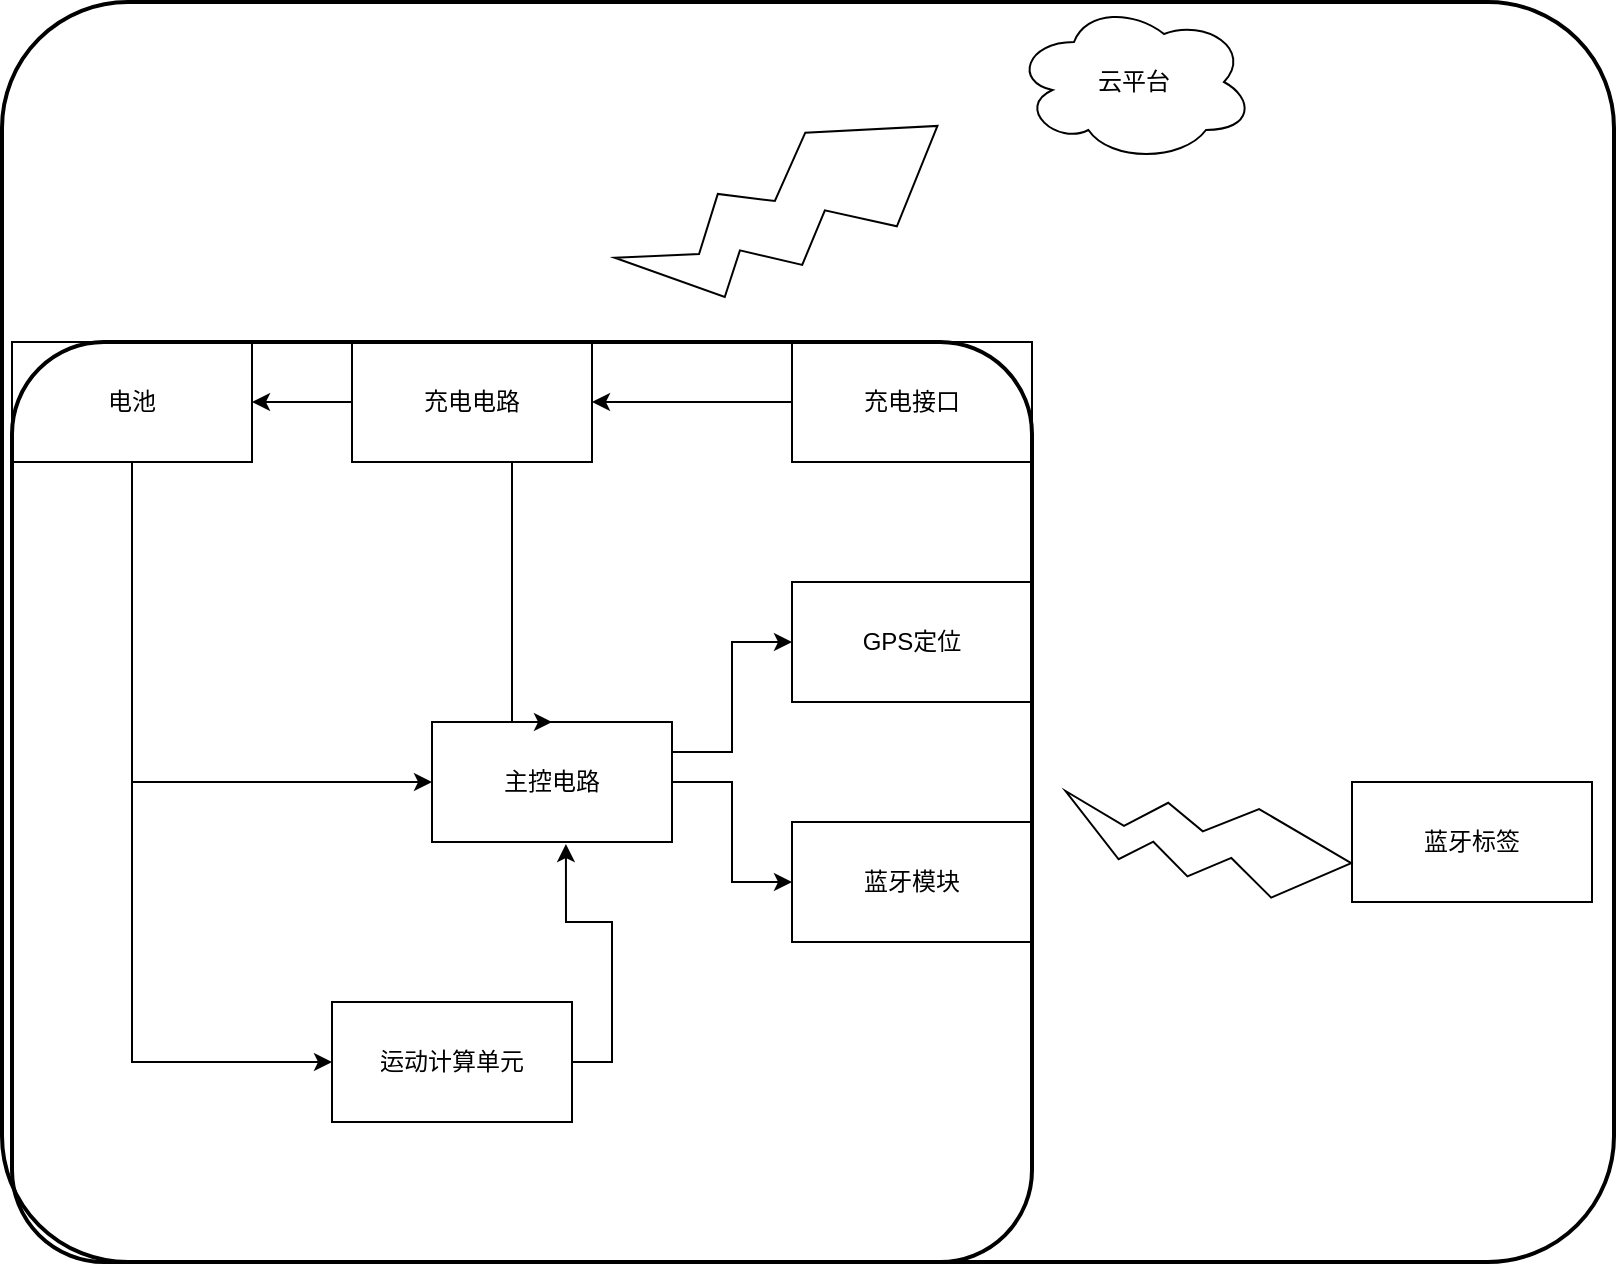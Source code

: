 <mxfile version="10.5.9" type="github"><diagram id="CO2UpJnOCzm3-Kburw2e" name="Page-1"><mxGraphModel dx="1264" dy="707" grid="1" gridSize="10" guides="1" tooltips="1" connect="1" arrows="1" fold="1" page="1" pageScale="1" pageWidth="827" pageHeight="1169" math="0" shadow="0"><root><mxCell id="0"/><mxCell id="1" parent="0"/><mxCell id="N_r7w7VCQJxED1TBG_zQ-5" style="edgeStyle=orthogonalEdgeStyle;rounded=0;orthogonalLoop=1;jettySize=auto;html=1;exitX=0.5;exitY=1;exitDx=0;exitDy=0;" edge="1" parent="1" source="N_r7w7VCQJxED1TBG_zQ-1" target="N_r7w7VCQJxED1TBG_zQ-10"><mxGeometry relative="1" as="geometry"><mxPoint x="160" y="490" as="targetPoint"/><Array as="points"><mxPoint x="80" y="450"/></Array></mxGeometry></mxCell><mxCell id="N_r7w7VCQJxED1TBG_zQ-12" style="edgeStyle=orthogonalEdgeStyle;rounded=0;orthogonalLoop=1;jettySize=auto;html=1;exitX=0.5;exitY=1;exitDx=0;exitDy=0;entryX=0;entryY=0.5;entryDx=0;entryDy=0;" edge="1" parent="1" source="N_r7w7VCQJxED1TBG_zQ-1" target="N_r7w7VCQJxED1TBG_zQ-11"><mxGeometry relative="1" as="geometry"/></mxCell><mxCell id="N_r7w7VCQJxED1TBG_zQ-1" value="电池" style="rounded=0;whiteSpace=wrap;html=1;" vertex="1" parent="1"><mxGeometry x="20" y="230" width="120" height="60" as="geometry"/></mxCell><mxCell id="N_r7w7VCQJxED1TBG_zQ-4" style="edgeStyle=orthogonalEdgeStyle;rounded=0;orthogonalLoop=1;jettySize=auto;html=1;exitX=0;exitY=0.5;exitDx=0;exitDy=0;entryX=1;entryY=0.5;entryDx=0;entryDy=0;" edge="1" parent="1" source="N_r7w7VCQJxED1TBG_zQ-2" target="N_r7w7VCQJxED1TBG_zQ-1"><mxGeometry relative="1" as="geometry"/></mxCell><mxCell id="N_r7w7VCQJxED1TBG_zQ-6" style="edgeStyle=orthogonalEdgeStyle;rounded=0;orthogonalLoop=1;jettySize=auto;html=1;exitX=0.5;exitY=1;exitDx=0;exitDy=0;entryX=0.5;entryY=0;entryDx=0;entryDy=0;" edge="1" parent="1" source="N_r7w7VCQJxED1TBG_zQ-2" target="N_r7w7VCQJxED1TBG_zQ-10"><mxGeometry relative="1" as="geometry"><mxPoint x="250" y="450" as="targetPoint"/><Array as="points"><mxPoint x="270" y="290"/><mxPoint x="270" y="420"/></Array></mxGeometry></mxCell><mxCell id="N_r7w7VCQJxED1TBG_zQ-2" value="充电电路 " style="rounded=0;whiteSpace=wrap;html=1;" vertex="1" parent="1"><mxGeometry x="190" y="230" width="120" height="60" as="geometry"/></mxCell><mxCell id="N_r7w7VCQJxED1TBG_zQ-9" style="edgeStyle=orthogonalEdgeStyle;rounded=0;orthogonalLoop=1;jettySize=auto;html=1;exitX=0;exitY=0.5;exitDx=0;exitDy=0;entryX=1;entryY=0.5;entryDx=0;entryDy=0;" edge="1" parent="1" source="N_r7w7VCQJxED1TBG_zQ-7" target="N_r7w7VCQJxED1TBG_zQ-2"><mxGeometry relative="1" as="geometry"/></mxCell><mxCell id="N_r7w7VCQJxED1TBG_zQ-7" value="充电接口 " style="rounded=0;whiteSpace=wrap;html=1;" vertex="1" parent="1"><mxGeometry x="410" y="230" width="120" height="60" as="geometry"/></mxCell><mxCell id="N_r7w7VCQJxED1TBG_zQ-17" style="edgeStyle=orthogonalEdgeStyle;rounded=0;orthogonalLoop=1;jettySize=auto;html=1;exitX=1;exitY=0.25;exitDx=0;exitDy=0;entryX=0;entryY=0.5;entryDx=0;entryDy=0;" edge="1" parent="1" source="N_r7w7VCQJxED1TBG_zQ-10" target="N_r7w7VCQJxED1TBG_zQ-14"><mxGeometry relative="1" as="geometry"/></mxCell><mxCell id="N_r7w7VCQJxED1TBG_zQ-21" style="edgeStyle=orthogonalEdgeStyle;rounded=0;orthogonalLoop=1;jettySize=auto;html=1;exitX=1;exitY=0.5;exitDx=0;exitDy=0;entryX=0;entryY=0.5;entryDx=0;entryDy=0;" edge="1" parent="1" source="N_r7w7VCQJxED1TBG_zQ-10" target="N_r7w7VCQJxED1TBG_zQ-20"><mxGeometry relative="1" as="geometry"/></mxCell><mxCell id="N_r7w7VCQJxED1TBG_zQ-10" value="主控电路" style="rounded=0;whiteSpace=wrap;html=1;fillColor=none;" vertex="1" parent="1"><mxGeometry x="230" y="420" width="120" height="60" as="geometry"/></mxCell><mxCell id="N_r7w7VCQJxED1TBG_zQ-18" style="edgeStyle=orthogonalEdgeStyle;rounded=0;orthogonalLoop=1;jettySize=auto;html=1;exitX=1;exitY=0.5;exitDx=0;exitDy=0;entryX=0.558;entryY=1.017;entryDx=0;entryDy=0;entryPerimeter=0;" edge="1" parent="1" source="N_r7w7VCQJxED1TBG_zQ-11" target="N_r7w7VCQJxED1TBG_zQ-10"><mxGeometry relative="1" as="geometry"/></mxCell><mxCell id="N_r7w7VCQJxED1TBG_zQ-11" value="运动计算单元" style="rounded=0;whiteSpace=wrap;html=1;fillColor=none;" vertex="1" parent="1"><mxGeometry x="180" y="560" width="120" height="60" as="geometry"/></mxCell><mxCell id="N_r7w7VCQJxED1TBG_zQ-14" value="GPS定位" style="rounded=0;whiteSpace=wrap;html=1;fillColor=none;" vertex="1" parent="1"><mxGeometry x="410" y="350" width="120" height="60" as="geometry"/></mxCell><mxCell id="N_r7w7VCQJxED1TBG_zQ-20" value="蓝牙模块" style="rounded=0;whiteSpace=wrap;html=1;fillColor=none;" vertex="1" parent="1"><mxGeometry x="410" y="470" width="120" height="60" as="geometry"/></mxCell><mxCell id="N_r7w7VCQJxED1TBG_zQ-22" value="云平台" style="ellipse;shape=cloud;whiteSpace=wrap;html=1;fillColor=none;" vertex="1" parent="1"><mxGeometry x="521" y="60" width="120" height="80" as="geometry"/></mxCell><mxCell id="N_r7w7VCQJxED1TBG_zQ-23" value="" style="verticalLabelPosition=bottom;verticalAlign=top;html=1;shape=mxgraph.basic.flash;fillColor=none;rotation=55;" vertex="1" parent="1"><mxGeometry x="376.5" y="82" width="68" height="170" as="geometry"/></mxCell><mxCell id="N_r7w7VCQJxED1TBG_zQ-25" value="蓝牙标签" style="rounded=0;whiteSpace=wrap;html=1;" vertex="1" parent="1"><mxGeometry x="690" y="450" width="120" height="60" as="geometry"/></mxCell><mxCell id="N_r7w7VCQJxED1TBG_zQ-26" value="" style="verticalLabelPosition=bottom;verticalAlign=top;html=1;shape=mxgraph.basic.flash;fillColor=none;rotation=94;" vertex="1" parent="1"><mxGeometry x="594.5" y="410" width="46" height="145" as="geometry"/></mxCell><mxCell id="N_r7w7VCQJxED1TBG_zQ-30" value="" style="strokeWidth=2;rounded=1;arcSize=10;whiteSpace=wrap;html=1;align=center;fontSize=14;fillColor=none;" vertex="1" parent="1"><mxGeometry x="20" y="230" width="510" height="460" as="geometry"/></mxCell><mxCell id="N_r7w7VCQJxED1TBG_zQ-31" value="" style="strokeWidth=2;rounded=1;arcSize=10;whiteSpace=wrap;html=1;align=center;fontSize=14;fillColor=none;" vertex="1" parent="1"><mxGeometry x="15" y="60" width="806" height="630" as="geometry"/></mxCell></root></mxGraphModel></diagram></mxfile>